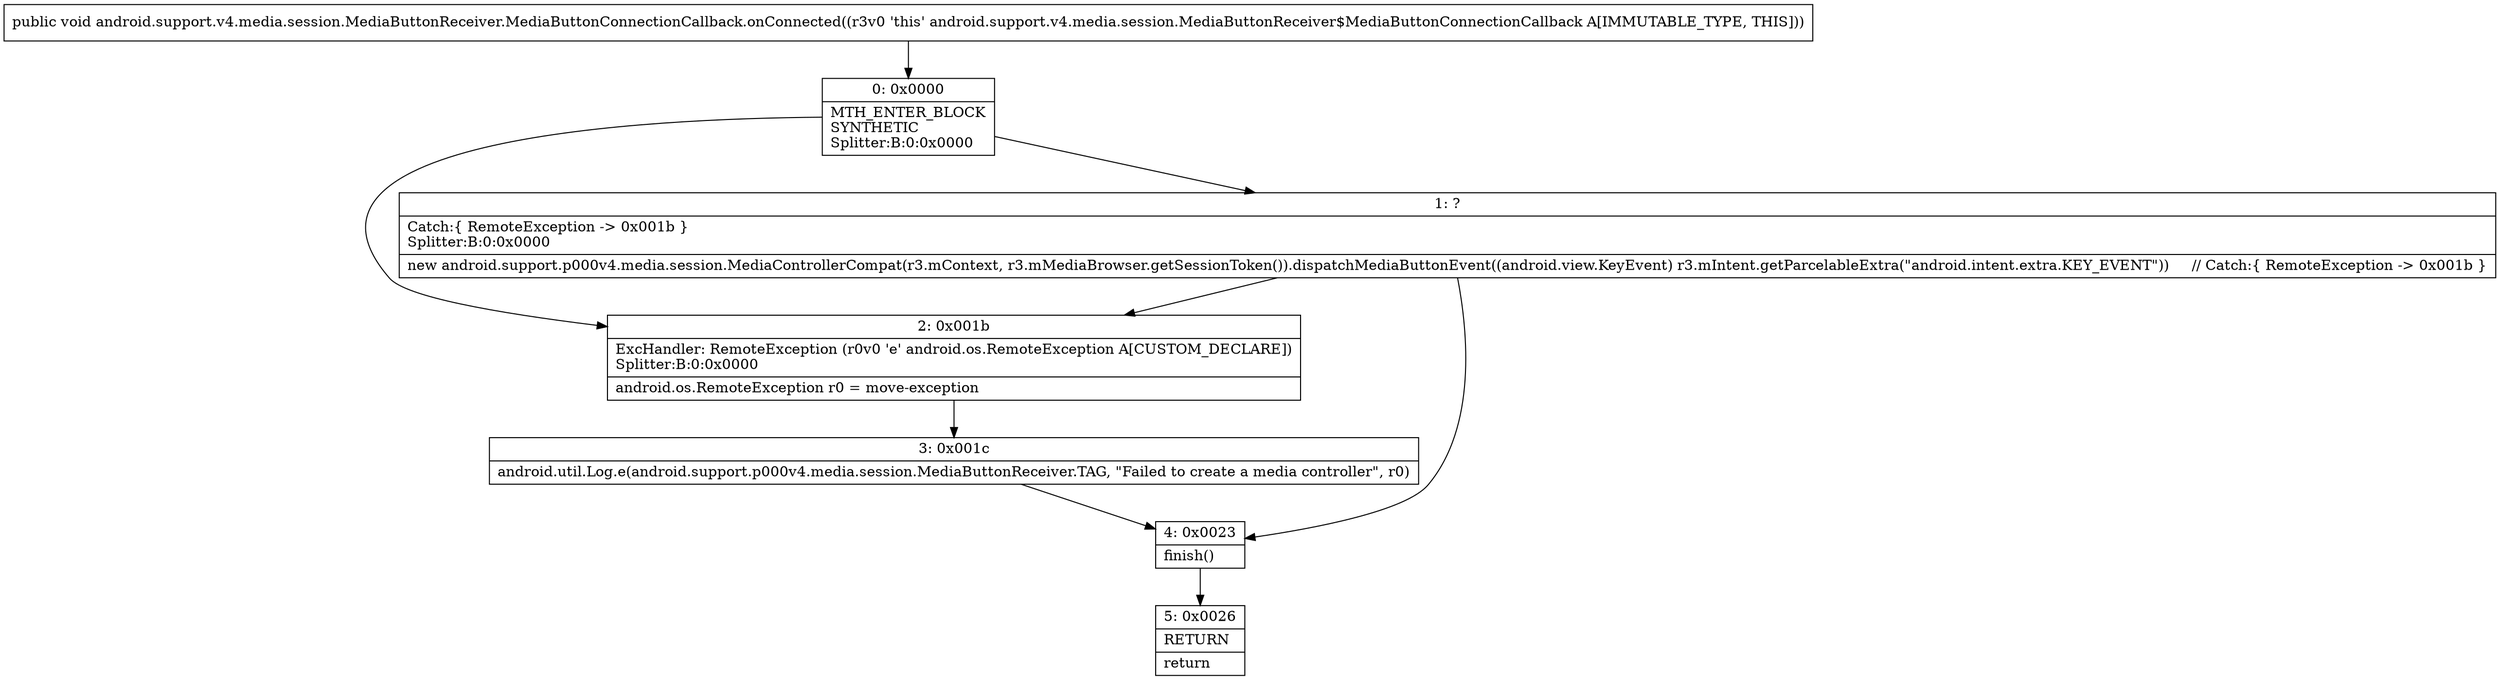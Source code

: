 digraph "CFG forandroid.support.v4.media.session.MediaButtonReceiver.MediaButtonConnectionCallback.onConnected()V" {
Node_0 [shape=record,label="{0\:\ 0x0000|MTH_ENTER_BLOCK\lSYNTHETIC\lSplitter:B:0:0x0000\l}"];
Node_1 [shape=record,label="{1\:\ ?|Catch:\{ RemoteException \-\> 0x001b \}\lSplitter:B:0:0x0000\l|new android.support.p000v4.media.session.MediaControllerCompat(r3.mContext, r3.mMediaBrowser.getSessionToken()).dispatchMediaButtonEvent((android.view.KeyEvent) r3.mIntent.getParcelableExtra(\"android.intent.extra.KEY_EVENT\"))     \/\/ Catch:\{ RemoteException \-\> 0x001b \}\l}"];
Node_2 [shape=record,label="{2\:\ 0x001b|ExcHandler: RemoteException (r0v0 'e' android.os.RemoteException A[CUSTOM_DECLARE])\lSplitter:B:0:0x0000\l|android.os.RemoteException r0 = move\-exception\l}"];
Node_3 [shape=record,label="{3\:\ 0x001c|android.util.Log.e(android.support.p000v4.media.session.MediaButtonReceiver.TAG, \"Failed to create a media controller\", r0)\l}"];
Node_4 [shape=record,label="{4\:\ 0x0023|finish()\l}"];
Node_5 [shape=record,label="{5\:\ 0x0026|RETURN\l|return\l}"];
MethodNode[shape=record,label="{public void android.support.v4.media.session.MediaButtonReceiver.MediaButtonConnectionCallback.onConnected((r3v0 'this' android.support.v4.media.session.MediaButtonReceiver$MediaButtonConnectionCallback A[IMMUTABLE_TYPE, THIS])) }"];
MethodNode -> Node_0;
Node_0 -> Node_1;
Node_0 -> Node_2;
Node_1 -> Node_2;
Node_1 -> Node_4;
Node_2 -> Node_3;
Node_3 -> Node_4;
Node_4 -> Node_5;
}


